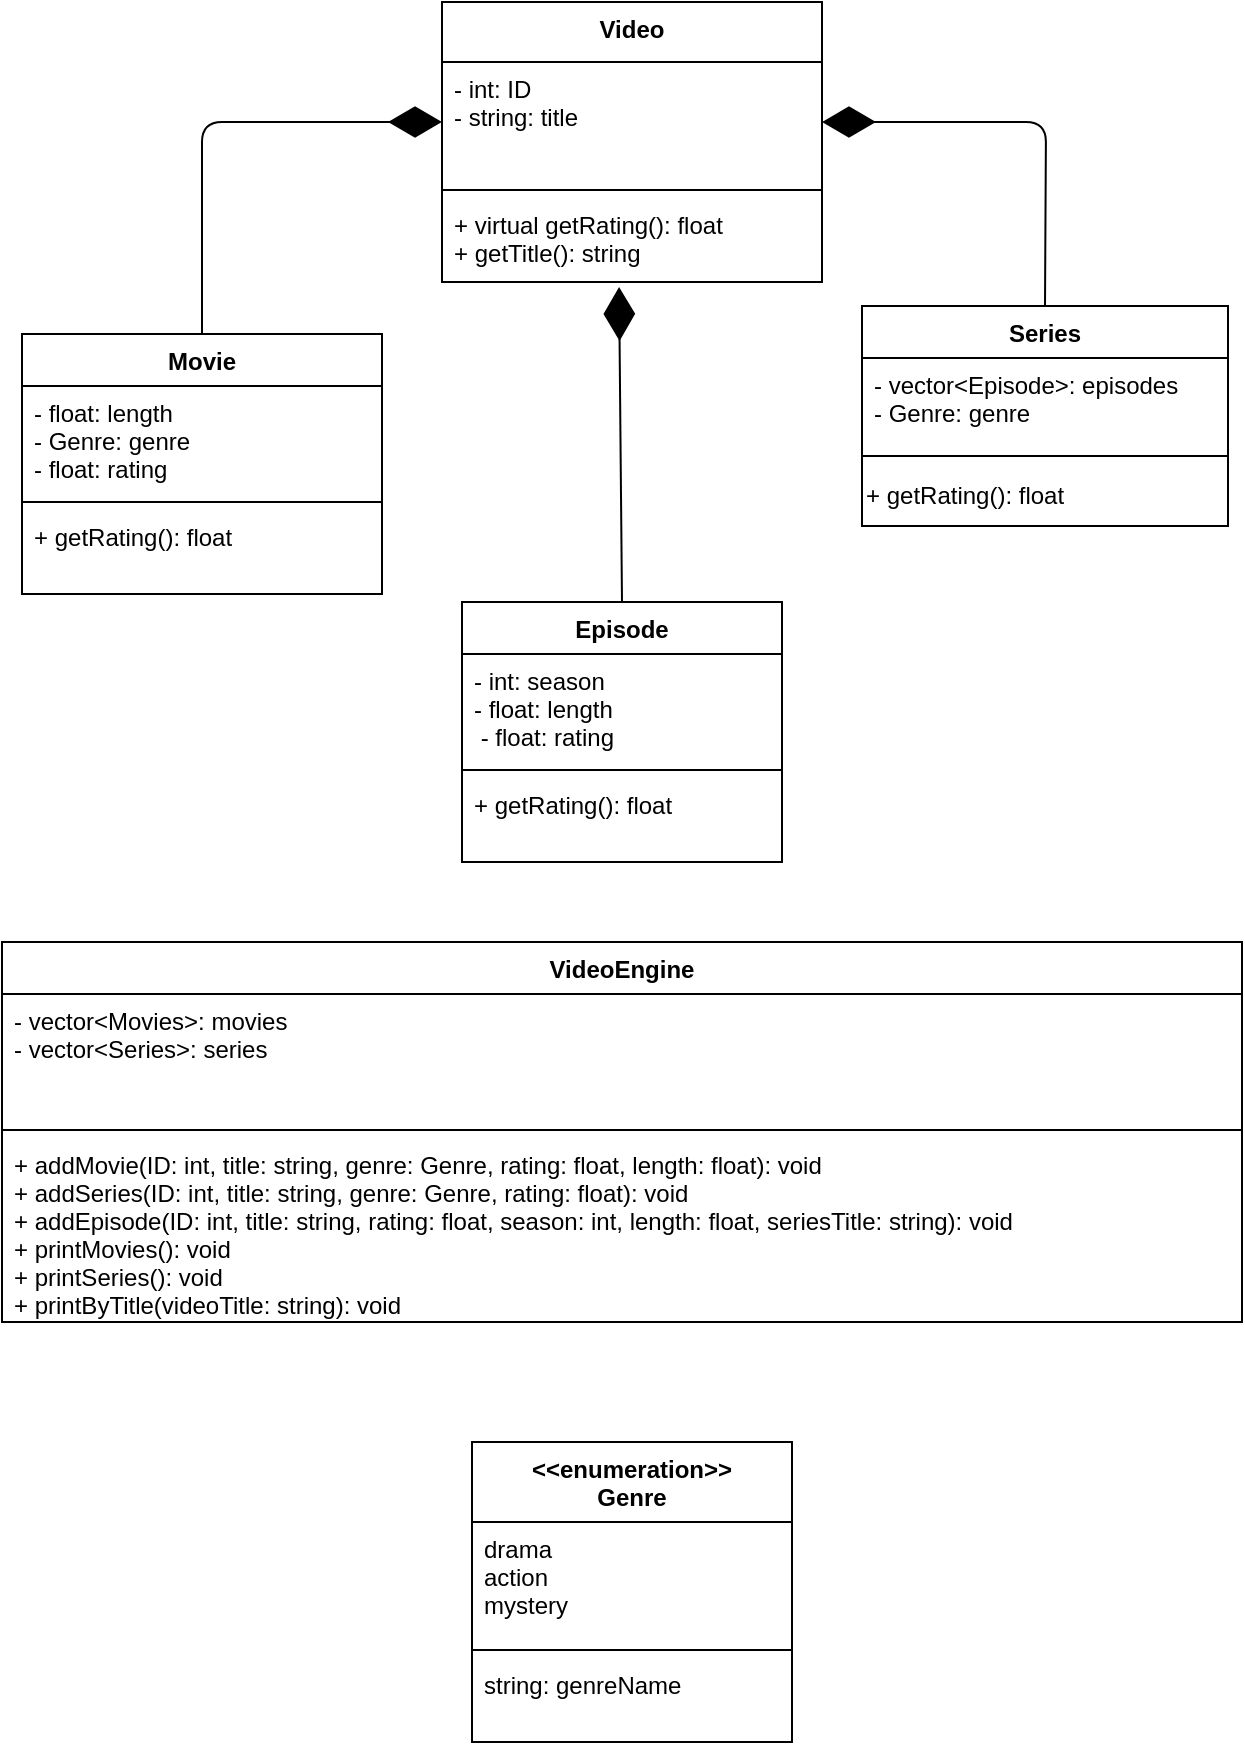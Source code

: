 <mxfile>
    <diagram id="shvQSeFGKEFVc8fnCACd" name="Página-1">
        <mxGraphModel dx="780" dy="659" grid="1" gridSize="10" guides="1" tooltips="1" connect="1" arrows="1" fold="1" page="1" pageScale="1" pageWidth="827" pageHeight="1169" math="0" shadow="0">
            <root>
                <mxCell id="0"/>
                <mxCell id="1" parent="0"/>
                <mxCell id="2" value="Video" style="swimlane;fontStyle=1;align=center;verticalAlign=top;childLayout=stackLayout;horizontal=1;startSize=30;horizontalStack=0;resizeParent=1;resizeParentMax=0;resizeLast=0;collapsible=1;marginBottom=0;" parent="1" vertex="1">
                    <mxGeometry x="300" y="20" width="190" height="140" as="geometry"/>
                </mxCell>
                <mxCell id="3" value="- int: ID &#10;- string: title&#10;&#10;" style="text;strokeColor=none;fillColor=none;align=left;verticalAlign=top;spacingLeft=4;spacingRight=4;overflow=hidden;rotatable=0;points=[[0,0.5],[1,0.5]];portConstraint=eastwest;" parent="2" vertex="1">
                    <mxGeometry y="30" width="190" height="60" as="geometry"/>
                </mxCell>
                <mxCell id="4" value="" style="line;strokeWidth=1;fillColor=none;align=left;verticalAlign=middle;spacingTop=-1;spacingLeft=3;spacingRight=3;rotatable=0;labelPosition=right;points=[];portConstraint=eastwest;strokeColor=inherit;" parent="2" vertex="1">
                    <mxGeometry y="90" width="190" height="8" as="geometry"/>
                </mxCell>
                <mxCell id="5" value="+ virtual getRating(): float&#10;+ getTitle(): string" style="text;strokeColor=none;fillColor=none;align=left;verticalAlign=top;spacingLeft=4;spacingRight=4;overflow=hidden;rotatable=0;points=[[0,0.5],[1,0.5]];portConstraint=eastwest;" parent="2" vertex="1">
                    <mxGeometry y="98" width="190" height="42" as="geometry"/>
                </mxCell>
                <mxCell id="6" value="" style="endArrow=diamondThin;endFill=1;endSize=24;html=1;exitX=0.5;exitY=0;exitDx=0;exitDy=0;entryX=0.466;entryY=1.059;entryDx=0;entryDy=0;entryPerimeter=0;" parent="1" source="10" target="5" edge="1">
                    <mxGeometry width="160" relative="1" as="geometry">
                        <mxPoint x="116" y="250" as="sourcePoint"/>
                        <mxPoint x="540" y="286" as="targetPoint"/>
                    </mxGeometry>
                </mxCell>
                <mxCell id="10" value="Episode" style="swimlane;fontStyle=1;align=center;verticalAlign=top;childLayout=stackLayout;horizontal=1;startSize=26;horizontalStack=0;resizeParent=1;resizeParentMax=0;resizeLast=0;collapsible=1;marginBottom=0;" parent="1" vertex="1">
                    <mxGeometry x="310" y="320" width="160" height="130" as="geometry"/>
                </mxCell>
                <mxCell id="11" value="- int: season&#10;- float: length&#10; - float: rating" style="text;strokeColor=none;fillColor=none;align=left;verticalAlign=top;spacingLeft=4;spacingRight=4;overflow=hidden;rotatable=0;points=[[0,0.5],[1,0.5]];portConstraint=eastwest;" parent="10" vertex="1">
                    <mxGeometry y="26" width="160" height="54" as="geometry"/>
                </mxCell>
                <mxCell id="12" value="" style="line;strokeWidth=1;fillColor=none;align=left;verticalAlign=middle;spacingTop=-1;spacingLeft=3;spacingRight=3;rotatable=0;labelPosition=right;points=[];portConstraint=eastwest;strokeColor=inherit;" parent="10" vertex="1">
                    <mxGeometry y="80" width="160" height="8" as="geometry"/>
                </mxCell>
                <mxCell id="13" value="+ getRating(): float" style="text;strokeColor=none;fillColor=none;align=left;verticalAlign=top;spacingLeft=4;spacingRight=4;overflow=hidden;rotatable=0;points=[[0,0.5],[1,0.5]];portConstraint=eastwest;" parent="10" vertex="1">
                    <mxGeometry y="88" width="160" height="42" as="geometry"/>
                </mxCell>
                <mxCell id="14" value="Series" style="swimlane;fontStyle=1;align=center;verticalAlign=top;childLayout=stackLayout;horizontal=1;startSize=26;horizontalStack=0;resizeParent=1;resizeParentMax=0;resizeLast=0;collapsible=1;marginBottom=0;" parent="1" vertex="1">
                    <mxGeometry x="510" y="172" width="183" height="110" as="geometry"/>
                </mxCell>
                <mxCell id="15" value="- vector&lt;Episode&gt;: episodes&#10;- Genre: genre" style="text;strokeColor=none;fillColor=none;align=left;verticalAlign=top;spacingLeft=4;spacingRight=4;overflow=hidden;rotatable=0;points=[[0,0.5],[1,0.5]];portConstraint=eastwest;" parent="14" vertex="1">
                    <mxGeometry y="26" width="183" height="44" as="geometry"/>
                </mxCell>
                <mxCell id="16" value="" style="line;strokeWidth=1;fillColor=none;align=left;verticalAlign=middle;spacingTop=-1;spacingLeft=3;spacingRight=3;rotatable=0;labelPosition=right;points=[];portConstraint=eastwest;strokeColor=inherit;" parent="14" vertex="1">
                    <mxGeometry y="70" width="183" height="10" as="geometry"/>
                </mxCell>
                <mxCell id="26" value="+ getRating(): float&lt;br&gt;" style="text;html=1;align=left;verticalAlign=middle;resizable=0;points=[];autosize=1;strokeColor=none;fillColor=none;" parent="14" vertex="1">
                    <mxGeometry y="80" width="183" height="30" as="geometry"/>
                </mxCell>
                <mxCell id="17" value="" style="endArrow=diamondThin;endFill=1;endSize=24;html=1;exitX=0.5;exitY=0;exitDx=0;exitDy=0;entryX=1;entryY=0.5;entryDx=0;entryDy=0;" parent="1" source="14" target="3" edge="1">
                    <mxGeometry width="160" relative="1" as="geometry">
                        <mxPoint x="504.0" y="410" as="sourcePoint"/>
                        <mxPoint x="520" y="130" as="targetPoint"/>
                        <Array as="points">
                            <mxPoint x="602" y="80"/>
                        </Array>
                    </mxGeometry>
                </mxCell>
                <mxCell id="18" value="" style="endArrow=diamondThin;endFill=1;endSize=24;html=1;exitX=0.5;exitY=0;exitDx=0;exitDy=0;entryX=0;entryY=0.5;entryDx=0;entryDy=0;" parent="1" source="22" target="3" edge="1">
                    <mxGeometry width="160" relative="1" as="geometry">
                        <mxPoint x="260" y="210" as="sourcePoint"/>
                        <mxPoint x="280" y="120" as="targetPoint"/>
                        <Array as="points">
                            <mxPoint x="180" y="80"/>
                        </Array>
                    </mxGeometry>
                </mxCell>
                <mxCell id="22" value="Movie" style="swimlane;fontStyle=1;align=center;verticalAlign=top;childLayout=stackLayout;horizontal=1;startSize=26;horizontalStack=0;resizeParent=1;resizeParentMax=0;resizeLast=0;collapsible=1;marginBottom=0;" parent="1" vertex="1">
                    <mxGeometry x="90" y="186" width="180" height="130" as="geometry"/>
                </mxCell>
                <mxCell id="23" value="- float: length&#10;- Genre: genre&#10;- float: rating" style="text;strokeColor=none;fillColor=none;align=left;verticalAlign=top;spacingLeft=4;spacingRight=4;overflow=hidden;rotatable=0;points=[[0,0.5],[1,0.5]];portConstraint=eastwest;" parent="22" vertex="1">
                    <mxGeometry y="26" width="180" height="54" as="geometry"/>
                </mxCell>
                <mxCell id="24" value="" style="line;strokeWidth=1;fillColor=none;align=left;verticalAlign=middle;spacingTop=-1;spacingLeft=3;spacingRight=3;rotatable=0;labelPosition=right;points=[];portConstraint=eastwest;strokeColor=inherit;" parent="22" vertex="1">
                    <mxGeometry y="80" width="180" height="8" as="geometry"/>
                </mxCell>
                <mxCell id="25" value="+ getRating(): float" style="text;strokeColor=none;fillColor=none;align=left;verticalAlign=top;spacingLeft=4;spacingRight=4;overflow=hidden;rotatable=0;points=[[0,0.5],[1,0.5]];portConstraint=eastwest;" parent="22" vertex="1">
                    <mxGeometry y="88" width="180" height="42" as="geometry"/>
                </mxCell>
                <mxCell id="29" value="VideoEngine" style="swimlane;fontStyle=1;align=center;verticalAlign=top;childLayout=stackLayout;horizontal=1;startSize=26;horizontalStack=0;resizeParent=1;resizeParentMax=0;resizeLast=0;collapsible=1;marginBottom=0;" parent="1" vertex="1">
                    <mxGeometry x="80" y="490" width="620" height="190" as="geometry"/>
                </mxCell>
                <mxCell id="30" value="- vector&lt;Movies&gt;: movies&#10;- vector&lt;Series&gt;: series" style="text;strokeColor=none;fillColor=none;align=left;verticalAlign=top;spacingLeft=4;spacingRight=4;overflow=hidden;rotatable=0;points=[[0,0.5],[1,0.5]];portConstraint=eastwest;" parent="29" vertex="1">
                    <mxGeometry y="26" width="620" height="64" as="geometry"/>
                </mxCell>
                <mxCell id="31" value="" style="line;strokeWidth=1;fillColor=none;align=left;verticalAlign=middle;spacingTop=-1;spacingLeft=3;spacingRight=3;rotatable=0;labelPosition=right;points=[];portConstraint=eastwest;strokeColor=inherit;" parent="29" vertex="1">
                    <mxGeometry y="90" width="620" height="8" as="geometry"/>
                </mxCell>
                <mxCell id="32" value="+ addMovie(ID: int, title: string, genre: Genre, rating: float, length: float): void&#10;+ addSeries(ID: int, title: string, genre: Genre, rating: float): void&#10;+ addEpisode(ID: int, title: string, rating: float, season: int, length: float, seriesTitle: string): void&#10;+ printMovies(): void&#10;+ printSeries(): void&#10;+ printByTitle(videoTitle: string): void" style="text;strokeColor=none;fillColor=none;align=left;verticalAlign=top;spacingLeft=4;spacingRight=4;overflow=hidden;rotatable=0;points=[[0,0.5],[1,0.5]];portConstraint=eastwest;" parent="29" vertex="1">
                    <mxGeometry y="98" width="620" height="92" as="geometry"/>
                </mxCell>
                <mxCell id="37" value="&lt;&lt;enumeration&gt;&gt;&#10;Genre" style="swimlane;fontStyle=1;align=center;verticalAlign=top;childLayout=stackLayout;horizontal=1;startSize=40;horizontalStack=0;resizeParent=1;resizeParentMax=0;resizeLast=0;collapsible=1;marginBottom=0;" parent="1" vertex="1">
                    <mxGeometry x="315" y="740" width="160" height="150" as="geometry"/>
                </mxCell>
                <mxCell id="38" value="drama&#10;action&#10;mystery" style="text;strokeColor=none;fillColor=none;align=left;verticalAlign=top;spacingLeft=4;spacingRight=4;overflow=hidden;rotatable=0;points=[[0,0.5],[1,0.5]];portConstraint=eastwest;" parent="37" vertex="1">
                    <mxGeometry y="40" width="160" height="60" as="geometry"/>
                </mxCell>
                <mxCell id="39" value="" style="line;strokeWidth=1;fillColor=none;align=left;verticalAlign=middle;spacingTop=-1;spacingLeft=3;spacingRight=3;rotatable=0;labelPosition=right;points=[];portConstraint=eastwest;strokeColor=inherit;" parent="37" vertex="1">
                    <mxGeometry y="100" width="160" height="8" as="geometry"/>
                </mxCell>
                <mxCell id="40" value="string: genreName" style="text;strokeColor=none;fillColor=none;align=left;verticalAlign=top;spacingLeft=4;spacingRight=4;overflow=hidden;rotatable=0;points=[[0,0.5],[1,0.5]];portConstraint=eastwest;" parent="37" vertex="1">
                    <mxGeometry y="108" width="160" height="42" as="geometry"/>
                </mxCell>
            </root>
        </mxGraphModel>
    </diagram>
</mxfile>